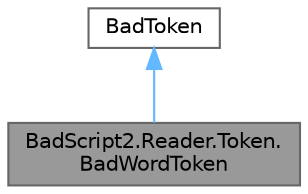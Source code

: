 digraph "BadScript2.Reader.Token.BadWordToken"
{
 // LATEX_PDF_SIZE
  bgcolor="transparent";
  edge [fontname=Helvetica,fontsize=10,labelfontname=Helvetica,labelfontsize=10];
  node [fontname=Helvetica,fontsize=10,shape=box,height=0.2,width=0.4];
  Node1 [id="Node000001",label="BadScript2.Reader.Token.\lBadWordToken",height=0.2,width=0.4,color="gray40", fillcolor="grey60", style="filled", fontcolor="black",tooltip="Implements a WordToken."];
  Node2 -> Node1 [id="edge1_Node000001_Node000002",dir="back",color="steelblue1",style="solid",tooltip=" "];
  Node2 [id="Node000002",label="BadToken",height=0.2,width=0.4,color="gray40", fillcolor="white", style="filled",URL="$class_bad_script2_1_1_reader_1_1_token_1_1_bad_token.html",tooltip="Base Class for All tokens."];
}
